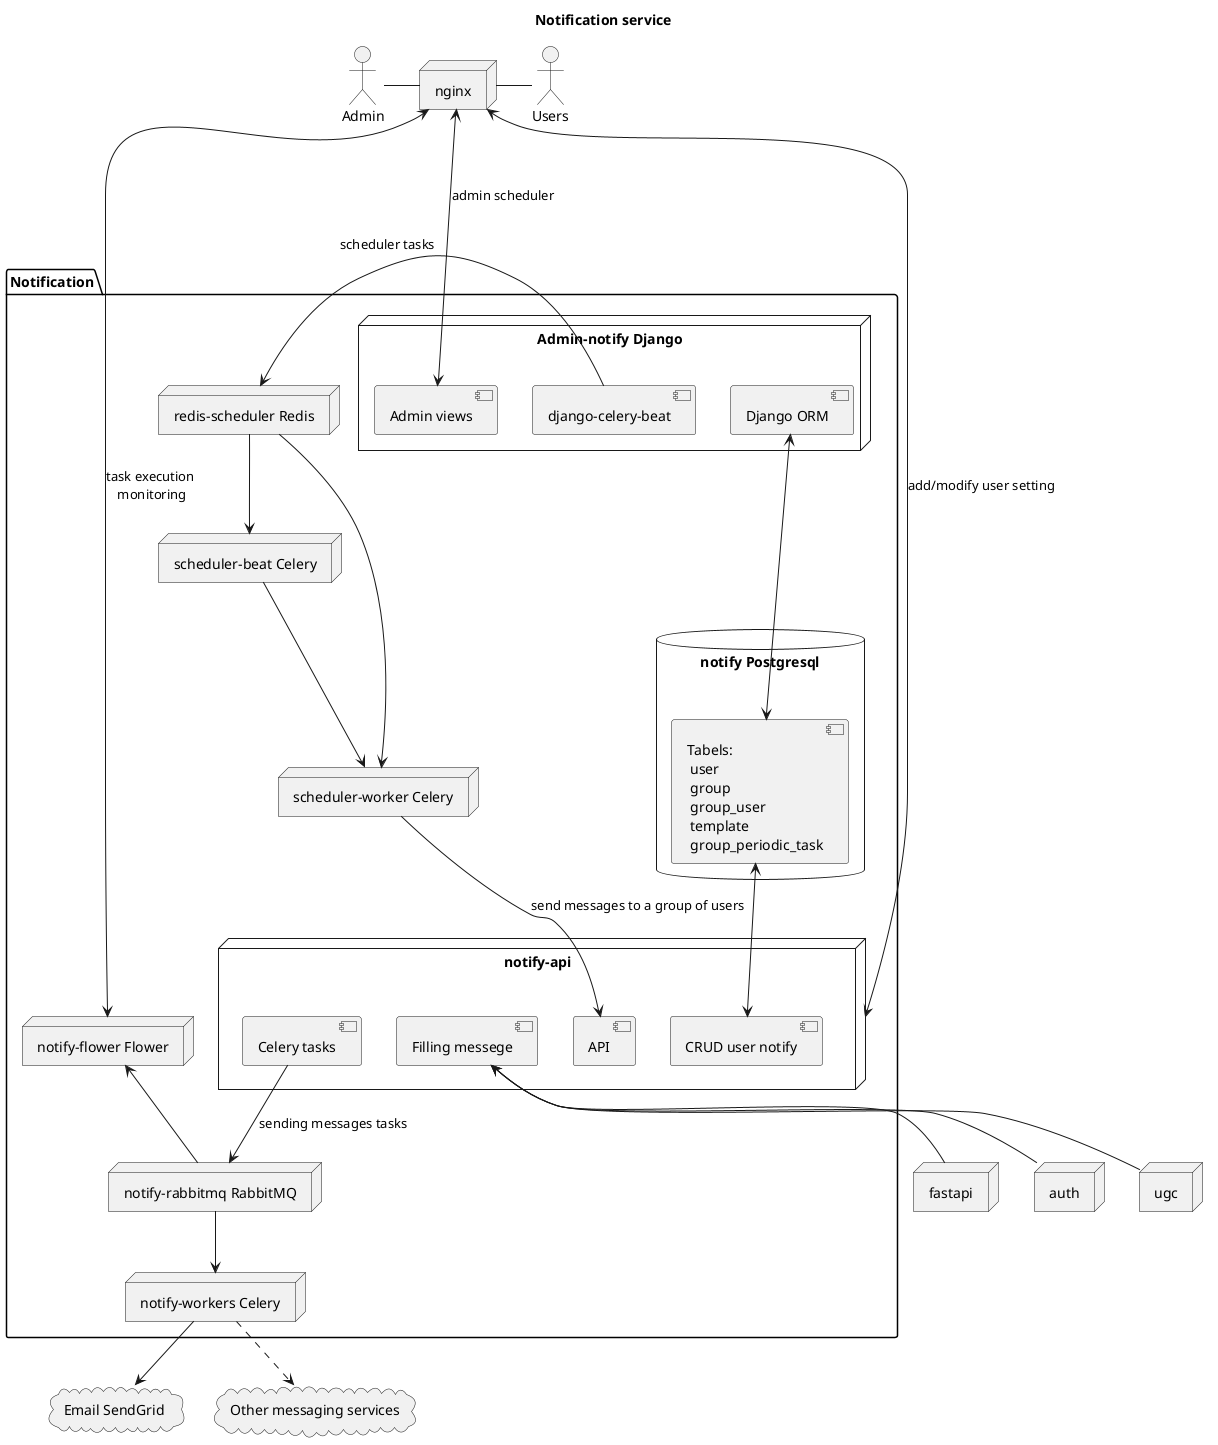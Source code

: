 @startuml notify_system_shema
title Notification service

skinparam componentStyle uml2
actor Users
actor Admin
node "nginx" as nginx
node "fastapi" as fastapi
node "auth" as auth
node "ugc" as ugc
package "Notification" {
    node "Admin-notify Django" as django{
        component "django-celery-beat" as django_celery
        component "Admin views" as admin_views        
        component "Django ORM" as admin_orm            
    }
    database "notify Postgresql" as postgre {    
        component "Tabels: \n user\n group\n group_user\n template\n group_periodic_task" as admin_tables
    }
    node "notify-api" as notify_api{
        component "API" as api
        component "CRUD user notify" as crud_admin 
        component "Filling messege" as fill_messege
        component "Celery tasks" as celery_tasks                  
    }
    node "scheduler-beat Celery" as admin_celery
    node "scheduler-worker Celery" as admin_worker
    node "redis-scheduler Redis" as redis
    node "notify-rabbitmq RabbitMQ" as rabbit
    node "notify-workers Celery" as workers    
    node "notify-flower Flower" as flower
}
cloud "Email SendGrid"  as sendgrid
cloud "Other messaging services"  as other_services
     
Users -left- nginx
Admin -right- nginx
nginx <-down--> admin_views : admin scheduler
nginx <-down--> flower : task execution\n monitoring
nginx <-down--> notify_api : add/modify user setting

admin_orm <-right-> admin_tables 
django_celery -> redis  : scheduler tasks
redis -down-> admin_celery
redis -down-> admin_worker
admin_celery -down-> admin_worker
admin_worker -down-> api : send messages to a group of users

crud_admin <-up-> admin_tables
fill_messege <-down- fastapi
fill_messege <-down-auth
fill_messege <-down- ugc
celery_tasks --> rabbit : sending messages tasks
rabbit --> workers
flower <-- rabbit
workers --> sendgrid
workers ..> other_services
 
@enduml 